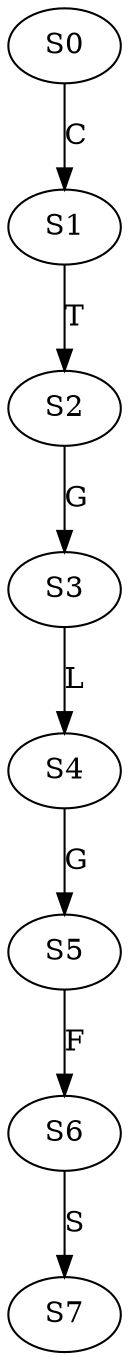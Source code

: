 strict digraph  {
	S0 -> S1 [ label = C ];
	S1 -> S2 [ label = T ];
	S2 -> S3 [ label = G ];
	S3 -> S4 [ label = L ];
	S4 -> S5 [ label = G ];
	S5 -> S6 [ label = F ];
	S6 -> S7 [ label = S ];
}
